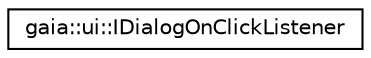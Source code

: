 digraph G
{
  edge [fontname="Helvetica",fontsize="10",labelfontname="Helvetica",labelfontsize="10"];
  node [fontname="Helvetica",fontsize="10",shape=record];
  rankdir=LR;
  Node1 [label="gaia::ui::IDialogOnClickListener",height=0.2,width=0.4,color="black", fillcolor="white", style="filled",URL="$da/dfa/classgaia_1_1ui_1_1_i_dialog_on_click_listener.html",tooltip="Interface used to allow the creator of a dialog to run some code when an item on the dialog is clicke..."];
}
